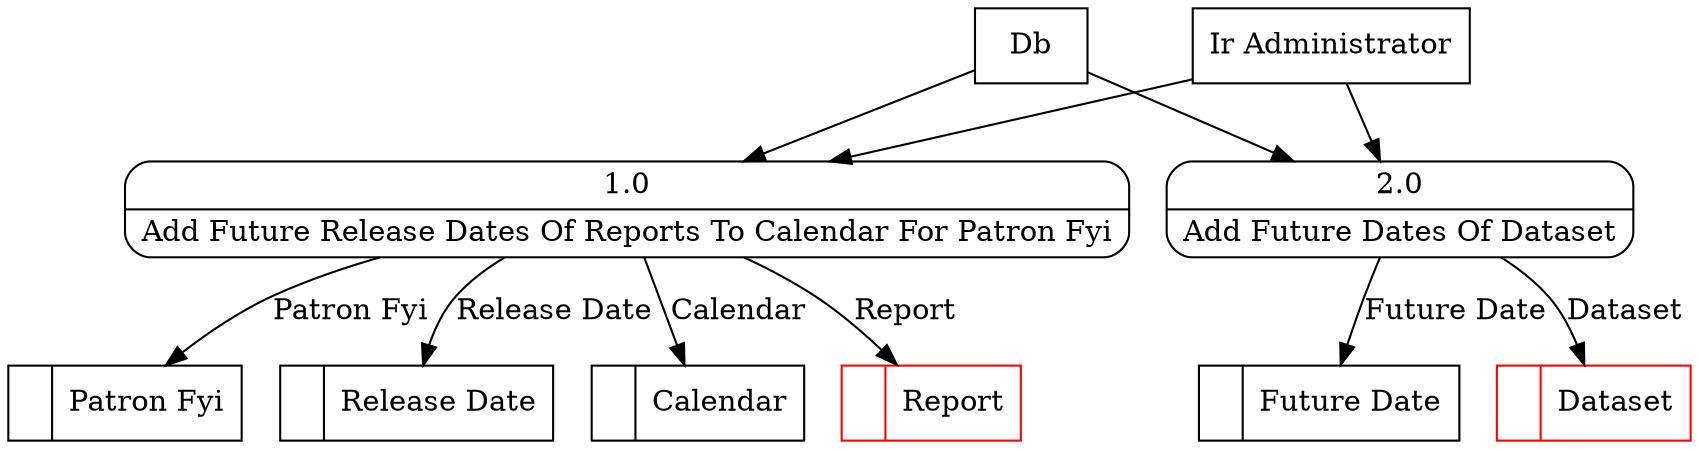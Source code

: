 digraph dfd2{ 
node[shape=record]
200 [label="<f0>  |<f1> Calendar " ];
201 [label="<f0>  |<f1> Future Date " ];
202 [label="<f0>  |<f1> Dataset " color=red];
203 [label="<f0>  |<f1> Report " color=red];
204 [label="<f0>  |<f1> Patron Fyi " ];
205 [label="<f0>  |<f1> Release Date " ];
206 [label="Db" shape=box];
207 [label="Ir Administrator" shape=box];
208 [label="{<f0> 1.0|<f1> Add Future Release Dates Of Reports To Calendar For Patron Fyi }" shape=Mrecord];
209 [label="{<f0> 2.0|<f1> Add Future Dates Of Dataset }" shape=Mrecord];
206 -> 208
206 -> 209
207 -> 208
207 -> 209
208 -> 205 [label="Release Date"]
208 -> 203 [label="Report"]
208 -> 204 [label="Patron Fyi"]
208 -> 200 [label="Calendar"]
209 -> 201 [label="Future Date"]
209 -> 202 [label="Dataset"]
}